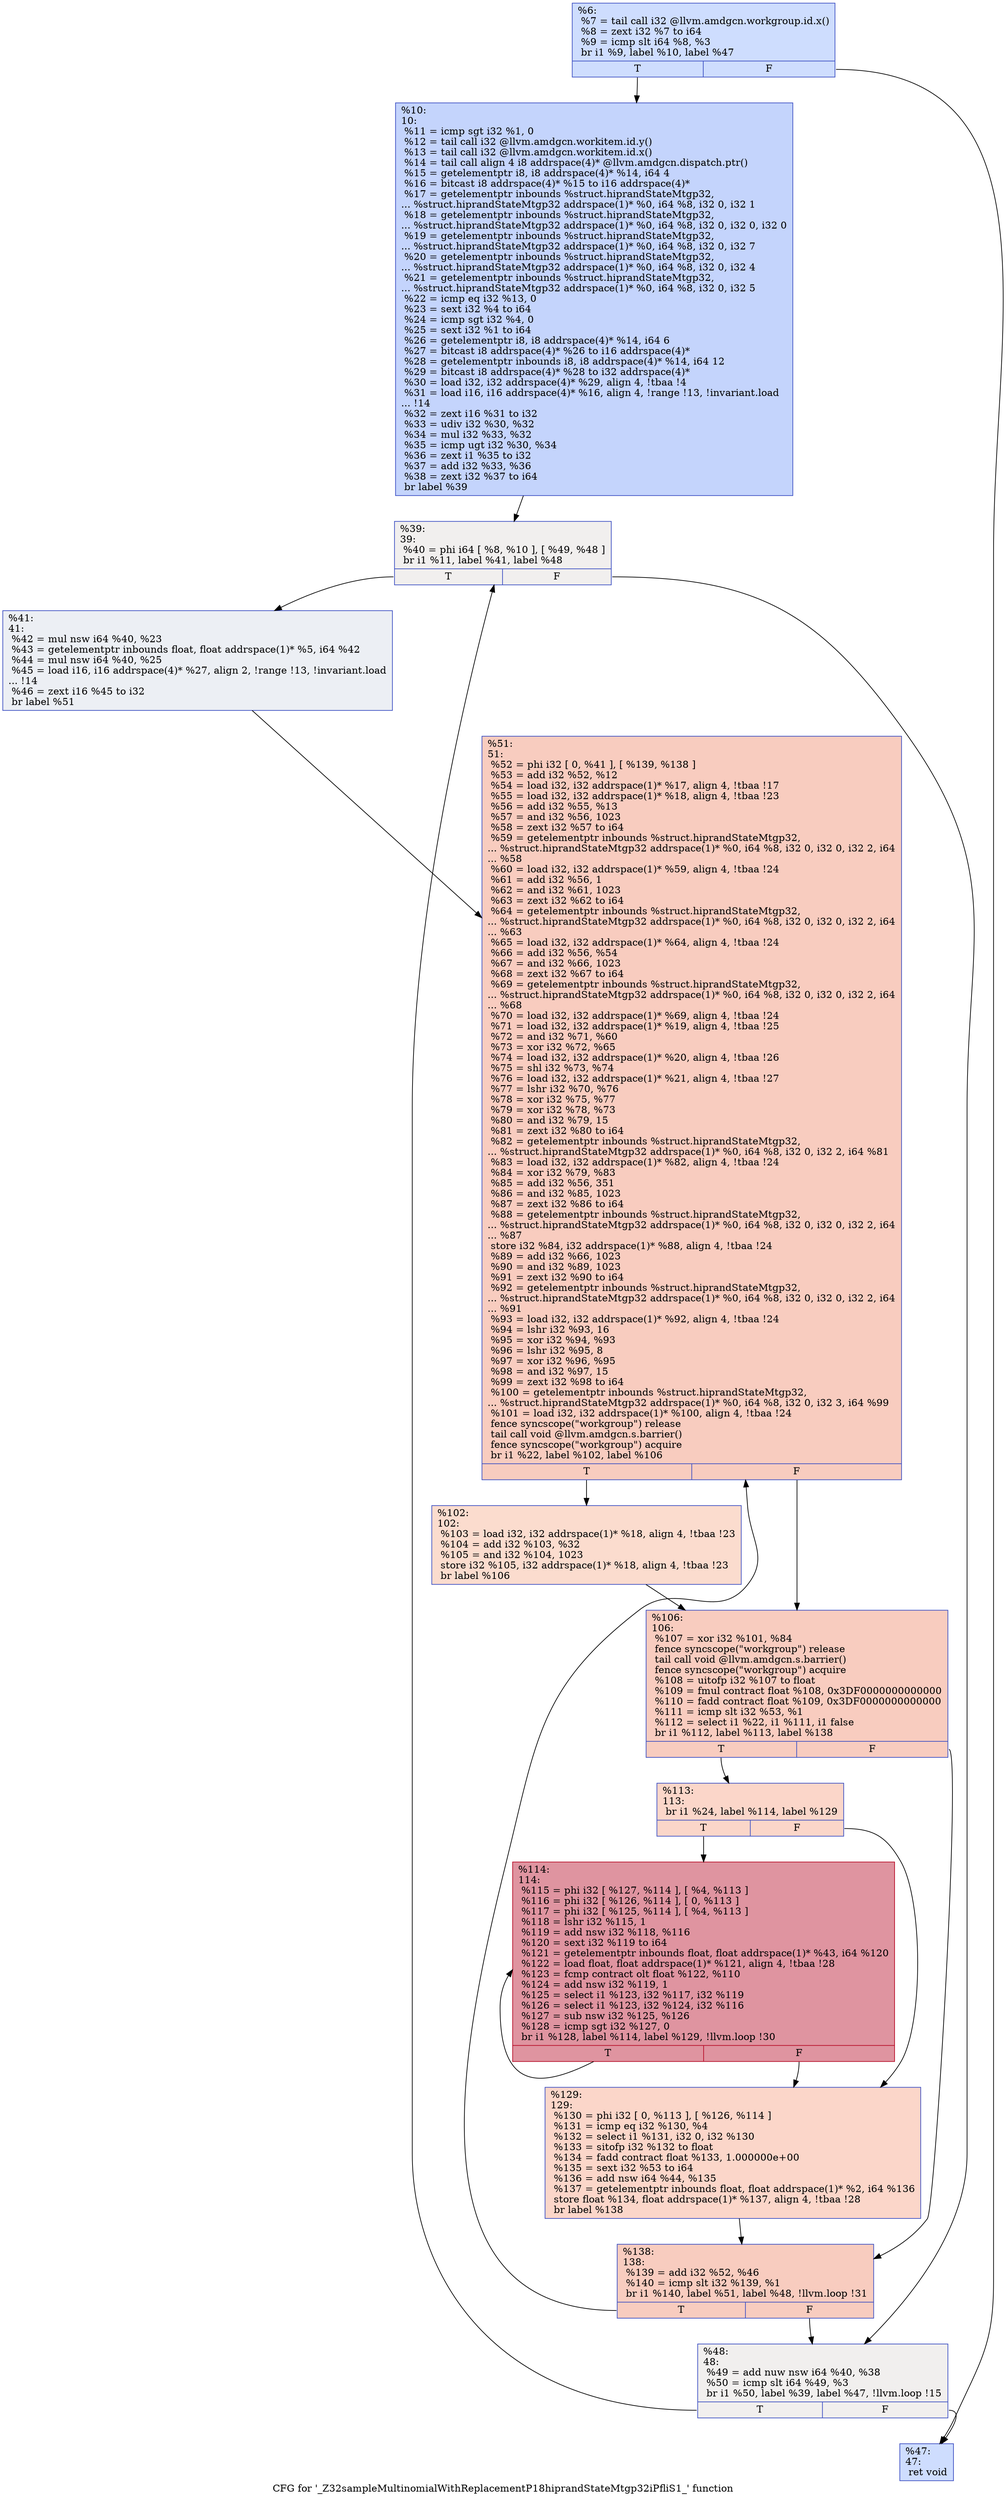 digraph "CFG for '_Z32sampleMultinomialWithReplacementP18hiprandStateMtgp32iPfliS1_' function" {
	label="CFG for '_Z32sampleMultinomialWithReplacementP18hiprandStateMtgp32iPfliS1_' function";

	Node0x48f1a90 [shape=record,color="#3d50c3ff", style=filled, fillcolor="#8fb1fe70",label="{%6:\l  %7 = tail call i32 @llvm.amdgcn.workgroup.id.x()\l  %8 = zext i32 %7 to i64\l  %9 = icmp slt i64 %8, %3\l  br i1 %9, label %10, label %47\l|{<s0>T|<s1>F}}"];
	Node0x48f1a90:s0 -> Node0x48f0cb0;
	Node0x48f1a90:s1 -> Node0x48f1e00;
	Node0x48f0cb0 [shape=record,color="#3d50c3ff", style=filled, fillcolor="#7a9df870",label="{%10:\l10:                                               \l  %11 = icmp sgt i32 %1, 0\l  %12 = tail call i32 @llvm.amdgcn.workitem.id.y()\l  %13 = tail call i32 @llvm.amdgcn.workitem.id.x()\l  %14 = tail call align 4 i8 addrspace(4)* @llvm.amdgcn.dispatch.ptr()\l  %15 = getelementptr i8, i8 addrspace(4)* %14, i64 4\l  %16 = bitcast i8 addrspace(4)* %15 to i16 addrspace(4)*\l  %17 = getelementptr inbounds %struct.hiprandStateMtgp32,\l... %struct.hiprandStateMtgp32 addrspace(1)* %0, i64 %8, i32 0, i32 1\l  %18 = getelementptr inbounds %struct.hiprandStateMtgp32,\l... %struct.hiprandStateMtgp32 addrspace(1)* %0, i64 %8, i32 0, i32 0, i32 0\l  %19 = getelementptr inbounds %struct.hiprandStateMtgp32,\l... %struct.hiprandStateMtgp32 addrspace(1)* %0, i64 %8, i32 0, i32 7\l  %20 = getelementptr inbounds %struct.hiprandStateMtgp32,\l... %struct.hiprandStateMtgp32 addrspace(1)* %0, i64 %8, i32 0, i32 4\l  %21 = getelementptr inbounds %struct.hiprandStateMtgp32,\l... %struct.hiprandStateMtgp32 addrspace(1)* %0, i64 %8, i32 0, i32 5\l  %22 = icmp eq i32 %13, 0\l  %23 = sext i32 %4 to i64\l  %24 = icmp sgt i32 %4, 0\l  %25 = sext i32 %1 to i64\l  %26 = getelementptr i8, i8 addrspace(4)* %14, i64 6\l  %27 = bitcast i8 addrspace(4)* %26 to i16 addrspace(4)*\l  %28 = getelementptr inbounds i8, i8 addrspace(4)* %14, i64 12\l  %29 = bitcast i8 addrspace(4)* %28 to i32 addrspace(4)*\l  %30 = load i32, i32 addrspace(4)* %29, align 4, !tbaa !4\l  %31 = load i16, i16 addrspace(4)* %16, align 4, !range !13, !invariant.load\l... !14\l  %32 = zext i16 %31 to i32\l  %33 = udiv i32 %30, %32\l  %34 = mul i32 %33, %32\l  %35 = icmp ugt i32 %30, %34\l  %36 = zext i1 %35 to i32\l  %37 = add i32 %33, %36\l  %38 = zext i32 %37 to i64\l  br label %39\l}"];
	Node0x48f0cb0 -> Node0x48f4bf0;
	Node0x48f4bf0 [shape=record,color="#3d50c3ff", style=filled, fillcolor="#e0dbd870",label="{%39:\l39:                                               \l  %40 = phi i64 [ %8, %10 ], [ %49, %48 ]\l  br i1 %11, label %41, label %48\l|{<s0>T|<s1>F}}"];
	Node0x48f4bf0:s0 -> Node0x48f4e30;
	Node0x48f4bf0:s1 -> Node0x48f4cf0;
	Node0x48f4e30 [shape=record,color="#3d50c3ff", style=filled, fillcolor="#d4dbe670",label="{%41:\l41:                                               \l  %42 = mul nsw i64 %40, %23\l  %43 = getelementptr inbounds float, float addrspace(1)* %5, i64 %42\l  %44 = mul nsw i64 %40, %25\l  %45 = load i16, i16 addrspace(4)* %27, align 2, !range !13, !invariant.load\l... !14\l  %46 = zext i16 %45 to i32\l  br label %51\l}"];
	Node0x48f4e30 -> Node0x48f5e30;
	Node0x48f1e00 [shape=record,color="#3d50c3ff", style=filled, fillcolor="#8fb1fe70",label="{%47:\l47:                                               \l  ret void\l}"];
	Node0x48f4cf0 [shape=record,color="#3d50c3ff", style=filled, fillcolor="#e0dbd870",label="{%48:\l48:                                               \l  %49 = add nuw nsw i64 %40, %38\l  %50 = icmp slt i64 %49, %3\l  br i1 %50, label %39, label %47, !llvm.loop !15\l|{<s0>T|<s1>F}}"];
	Node0x48f4cf0:s0 -> Node0x48f4bf0;
	Node0x48f4cf0:s1 -> Node0x48f1e00;
	Node0x48f5e30 [shape=record,color="#3d50c3ff", style=filled, fillcolor="#f08b6e70",label="{%51:\l51:                                               \l  %52 = phi i32 [ 0, %41 ], [ %139, %138 ]\l  %53 = add i32 %52, %12\l  %54 = load i32, i32 addrspace(1)* %17, align 4, !tbaa !17\l  %55 = load i32, i32 addrspace(1)* %18, align 4, !tbaa !23\l  %56 = add i32 %55, %13\l  %57 = and i32 %56, 1023\l  %58 = zext i32 %57 to i64\l  %59 = getelementptr inbounds %struct.hiprandStateMtgp32,\l... %struct.hiprandStateMtgp32 addrspace(1)* %0, i64 %8, i32 0, i32 0, i32 2, i64\l... %58\l  %60 = load i32, i32 addrspace(1)* %59, align 4, !tbaa !24\l  %61 = add i32 %56, 1\l  %62 = and i32 %61, 1023\l  %63 = zext i32 %62 to i64\l  %64 = getelementptr inbounds %struct.hiprandStateMtgp32,\l... %struct.hiprandStateMtgp32 addrspace(1)* %0, i64 %8, i32 0, i32 0, i32 2, i64\l... %63\l  %65 = load i32, i32 addrspace(1)* %64, align 4, !tbaa !24\l  %66 = add i32 %56, %54\l  %67 = and i32 %66, 1023\l  %68 = zext i32 %67 to i64\l  %69 = getelementptr inbounds %struct.hiprandStateMtgp32,\l... %struct.hiprandStateMtgp32 addrspace(1)* %0, i64 %8, i32 0, i32 0, i32 2, i64\l... %68\l  %70 = load i32, i32 addrspace(1)* %69, align 4, !tbaa !24\l  %71 = load i32, i32 addrspace(1)* %19, align 4, !tbaa !25\l  %72 = and i32 %71, %60\l  %73 = xor i32 %72, %65\l  %74 = load i32, i32 addrspace(1)* %20, align 4, !tbaa !26\l  %75 = shl i32 %73, %74\l  %76 = load i32, i32 addrspace(1)* %21, align 4, !tbaa !27\l  %77 = lshr i32 %70, %76\l  %78 = xor i32 %75, %77\l  %79 = xor i32 %78, %73\l  %80 = and i32 %79, 15\l  %81 = zext i32 %80 to i64\l  %82 = getelementptr inbounds %struct.hiprandStateMtgp32,\l... %struct.hiprandStateMtgp32 addrspace(1)* %0, i64 %8, i32 0, i32 2, i64 %81\l  %83 = load i32, i32 addrspace(1)* %82, align 4, !tbaa !24\l  %84 = xor i32 %79, %83\l  %85 = add i32 %56, 351\l  %86 = and i32 %85, 1023\l  %87 = zext i32 %86 to i64\l  %88 = getelementptr inbounds %struct.hiprandStateMtgp32,\l... %struct.hiprandStateMtgp32 addrspace(1)* %0, i64 %8, i32 0, i32 0, i32 2, i64\l... %87\l  store i32 %84, i32 addrspace(1)* %88, align 4, !tbaa !24\l  %89 = add i32 %66, 1023\l  %90 = and i32 %89, 1023\l  %91 = zext i32 %90 to i64\l  %92 = getelementptr inbounds %struct.hiprandStateMtgp32,\l... %struct.hiprandStateMtgp32 addrspace(1)* %0, i64 %8, i32 0, i32 0, i32 2, i64\l... %91\l  %93 = load i32, i32 addrspace(1)* %92, align 4, !tbaa !24\l  %94 = lshr i32 %93, 16\l  %95 = xor i32 %94, %93\l  %96 = lshr i32 %95, 8\l  %97 = xor i32 %96, %95\l  %98 = and i32 %97, 15\l  %99 = zext i32 %98 to i64\l  %100 = getelementptr inbounds %struct.hiprandStateMtgp32,\l... %struct.hiprandStateMtgp32 addrspace(1)* %0, i64 %8, i32 0, i32 3, i64 %99\l  %101 = load i32, i32 addrspace(1)* %100, align 4, !tbaa !24\l  fence syncscope(\"workgroup\") release\l  tail call void @llvm.amdgcn.s.barrier()\l  fence syncscope(\"workgroup\") acquire\l  br i1 %22, label %102, label %106\l|{<s0>T|<s1>F}}"];
	Node0x48f5e30:s0 -> Node0x48f9490;
	Node0x48f5e30:s1 -> Node0x48f9520;
	Node0x48f9490 [shape=record,color="#3d50c3ff", style=filled, fillcolor="#f7af9170",label="{%102:\l102:                                              \l  %103 = load i32, i32 addrspace(1)* %18, align 4, !tbaa !23\l  %104 = add i32 %103, %32\l  %105 = and i32 %104, 1023\l  store i32 %105, i32 addrspace(1)* %18, align 4, !tbaa !23\l  br label %106\l}"];
	Node0x48f9490 -> Node0x48f9520;
	Node0x48f9520 [shape=record,color="#3d50c3ff", style=filled, fillcolor="#f08b6e70",label="{%106:\l106:                                              \l  %107 = xor i32 %101, %84\l  fence syncscope(\"workgroup\") release\l  tail call void @llvm.amdgcn.s.barrier()\l  fence syncscope(\"workgroup\") acquire\l  %108 = uitofp i32 %107 to float\l  %109 = fmul contract float %108, 0x3DF0000000000000\l  %110 = fadd contract float %109, 0x3DF0000000000000\l  %111 = icmp slt i32 %53, %1\l  %112 = select i1 %22, i1 %111, i1 false\l  br i1 %112, label %113, label %138\l|{<s0>T|<s1>F}}"];
	Node0x48f9520:s0 -> Node0x48fade0;
	Node0x48f9520:s1 -> Node0x48f61d0;
	Node0x48fade0 [shape=record,color="#3d50c3ff", style=filled, fillcolor="#f6a38570",label="{%113:\l113:                                              \l  br i1 %24, label %114, label %129\l|{<s0>T|<s1>F}}"];
	Node0x48fade0:s0 -> Node0x48faf20;
	Node0x48fade0:s1 -> Node0x48faf70;
	Node0x48faf20 [shape=record,color="#b70d28ff", style=filled, fillcolor="#b70d2870",label="{%114:\l114:                                              \l  %115 = phi i32 [ %127, %114 ], [ %4, %113 ]\l  %116 = phi i32 [ %126, %114 ], [ 0, %113 ]\l  %117 = phi i32 [ %125, %114 ], [ %4, %113 ]\l  %118 = lshr i32 %115, 1\l  %119 = add nsw i32 %118, %116\l  %120 = sext i32 %119 to i64\l  %121 = getelementptr inbounds float, float addrspace(1)* %43, i64 %120\l  %122 = load float, float addrspace(1)* %121, align 4, !tbaa !28\l  %123 = fcmp contract olt float %122, %110\l  %124 = add nsw i32 %119, 1\l  %125 = select i1 %123, i32 %117, i32 %119\l  %126 = select i1 %123, i32 %124, i32 %116\l  %127 = sub nsw i32 %125, %126\l  %128 = icmp sgt i32 %127, 0\l  br i1 %128, label %114, label %129, !llvm.loop !30\l|{<s0>T|<s1>F}}"];
	Node0x48faf20:s0 -> Node0x48faf20;
	Node0x48faf20:s1 -> Node0x48faf70;
	Node0x48faf70 [shape=record,color="#3d50c3ff", style=filled, fillcolor="#f6a38570",label="{%129:\l129:                                              \l  %130 = phi i32 [ 0, %113 ], [ %126, %114 ]\l  %131 = icmp eq i32 %130, %4\l  %132 = select i1 %131, i32 0, i32 %130\l  %133 = sitofp i32 %132 to float\l  %134 = fadd contract float %133, 1.000000e+00\l  %135 = sext i32 %53 to i64\l  %136 = add nsw i64 %44, %135\l  %137 = getelementptr inbounds float, float addrspace(1)* %2, i64 %136\l  store float %134, float addrspace(1)* %137, align 4, !tbaa !28\l  br label %138\l}"];
	Node0x48faf70 -> Node0x48f61d0;
	Node0x48f61d0 [shape=record,color="#3d50c3ff", style=filled, fillcolor="#f08b6e70",label="{%138:\l138:                                              \l  %139 = add i32 %52, %46\l  %140 = icmp slt i32 %139, %1\l  br i1 %140, label %51, label %48, !llvm.loop !31\l|{<s0>T|<s1>F}}"];
	Node0x48f61d0:s0 -> Node0x48f5e30;
	Node0x48f61d0:s1 -> Node0x48f4cf0;
}
